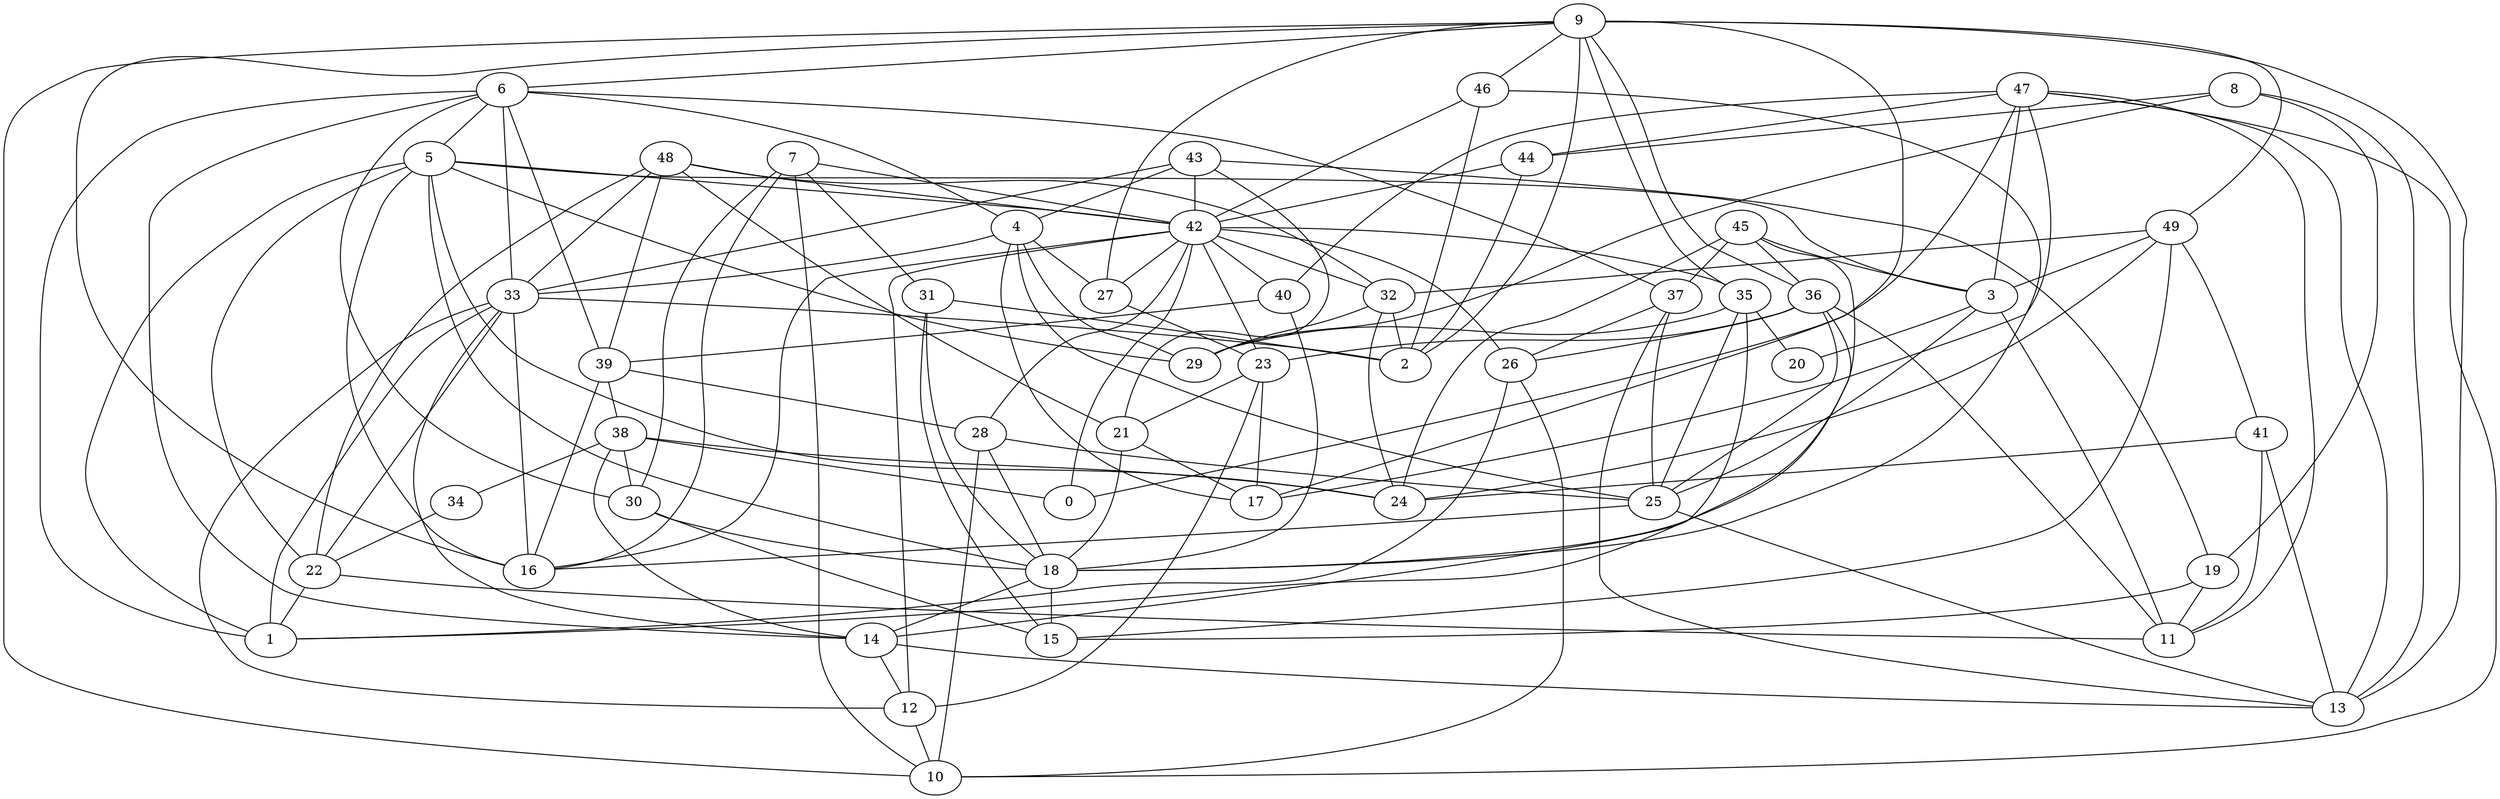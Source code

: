 digraph GG_graph {

subgraph G_graph {
edge [color = black]
"46" -> "18" [dir = none]
"28" -> "18" [dir = none]
"19" -> "11" [dir = none]
"38" -> "34" [dir = none]
"38" -> "0" [dir = none]
"38" -> "24" [dir = none]
"48" -> "33" [dir = none]
"43" -> "42" [dir = none]
"4" -> "27" [dir = none]
"31" -> "2" [dir = none]
"21" -> "18" [dir = none]
"25" -> "16" [dir = none]
"44" -> "42" [dir = none]
"49" -> "41" [dir = none]
"49" -> "3" [dir = none]
"42" -> "40" [dir = none]
"42" -> "23" [dir = none]
"42" -> "27" [dir = none]
"42" -> "26" [dir = none]
"42" -> "32" [dir = none]
"7" -> "31" [dir = none]
"7" -> "42" [dir = none]
"5" -> "16" [dir = none]
"5" -> "42" [dir = none]
"5" -> "1" [dir = none]
"5" -> "3" [dir = none]
"5" -> "18" [dir = none]
"18" -> "14" [dir = none]
"18" -> "15" [dir = none]
"32" -> "29" [dir = none]
"32" -> "24" [dir = none]
"14" -> "12" [dir = none]
"14" -> "13" [dir = none]
"47" -> "11" [dir = none]
"47" -> "10" [dir = none]
"47" -> "44" [dir = none]
"35" -> "20" [dir = none]
"9" -> "6" [dir = none]
"9" -> "17" [dir = none]
"9" -> "16" [dir = none]
"30" -> "18" [dir = none]
"3" -> "20" [dir = none]
"45" -> "36" [dir = none]
"45" -> "37" [dir = none]
"45" -> "24" [dir = none]
"8" -> "44" [dir = none]
"39" -> "16" [dir = none]
"33" -> "22" [dir = none]
"33" -> "14" [dir = none]
"12" -> "10" [dir = none]
"36" -> "1" [dir = none]
"8" -> "19" [dir = none]
"46" -> "42" [dir = none]
"39" -> "38" [dir = none]
"47" -> "3" [dir = none]
"6" -> "30" [dir = none]
"43" -> "21" [dir = none]
"49" -> "15" [dir = none]
"45" -> "3" [dir = none]
"5" -> "24" [dir = none]
"31" -> "15" [dir = none]
"42" -> "12" [dir = none]
"48" -> "32" [dir = none]
"6" -> "37" [dir = none]
"40" -> "39" [dir = none]
"47" -> "0" [dir = none]
"47" -> "40" [dir = none]
"48" -> "42" [dir = none]
"41" -> "13" [dir = none]
"32" -> "2" [dir = none]
"48" -> "22" [dir = none]
"7" -> "10" [dir = none]
"6" -> "39" [dir = none]
"9" -> "27" [dir = none]
"6" -> "4" [dir = none]
"40" -> "18" [dir = none]
"28" -> "10" [dir = none]
"8" -> "29" [dir = none]
"43" -> "4" [dir = none]
"38" -> "30" [dir = none]
"23" -> "12" [dir = none]
"41" -> "11" [dir = none]
"42" -> "0" [dir = none]
"34" -> "22" [dir = none]
"48" -> "21" [dir = none]
"21" -> "17" [dir = none]
"45" -> "18" [dir = none]
"9" -> "2" [dir = none]
"5" -> "22" [dir = none]
"25" -> "13" [dir = none]
"5" -> "29" [dir = none]
"9" -> "46" [dir = none]
"7" -> "30" [dir = none]
"4" -> "17" [dir = none]
"44" -> "2" [dir = none]
"33" -> "16" [dir = none]
"6" -> "5" [dir = none]
"22" -> "1" [dir = none]
"3" -> "25" [dir = none]
"36" -> "25" [dir = none]
"35" -> "14" [dir = none]
"4" -> "33" [dir = none]
"36" -> "23" [dir = none]
"6" -> "33" [dir = none]
"36" -> "11" [dir = none]
"9" -> "35" [dir = none]
"48" -> "39" [dir = none]
"7" -> "16" [dir = none]
"47" -> "13" [dir = none]
"6" -> "1" [dir = none]
"9" -> "49" [dir = none]
"23" -> "17" [dir = none]
"42" -> "35" [dir = none]
"9" -> "13" [dir = none]
"42" -> "16" [dir = none]
"37" -> "26" [dir = none]
"8" -> "13" [dir = none]
"26" -> "1" [dir = none]
"27" -> "23" [dir = none]
"23" -> "21" [dir = none]
"36" -> "26" [dir = none]
"19" -> "15" [dir = none]
"49" -> "24" [dir = none]
"3" -> "11" [dir = none]
"9" -> "36" [dir = none]
"9" -> "10" [dir = none]
"30" -> "15" [dir = none]
"37" -> "25" [dir = none]
"28" -> "25" [dir = none]
"49" -> "32" [dir = none]
"46" -> "2" [dir = none]
"31" -> "18" [dir = none]
"41" -> "24" [dir = none]
"6" -> "14" [dir = none]
"39" -> "28" [dir = none]
"43" -> "19" [dir = none]
"33" -> "12" [dir = none]
"22" -> "11" [dir = none]
"42" -> "28" [dir = none]
"37" -> "13" [dir = none]
"33" -> "2" [dir = none]
"4" -> "25" [dir = none]
"4" -> "29" [dir = none]
"33" -> "1" [dir = none]
"38" -> "14" [dir = none]
"47" -> "17" [dir = none]
"26" -> "10" [dir = none]
"43" -> "33" [dir = none]
"35" -> "25" [dir = none]
"35" -> "29" [dir = none]
}

}
